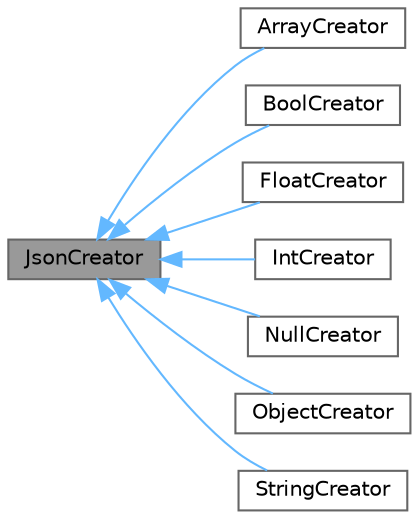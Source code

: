 digraph "JsonCreator"
{
 // LATEX_PDF_SIZE
  bgcolor="transparent";
  edge [fontname=Helvetica,fontsize=10,labelfontname=Helvetica,labelfontsize=10];
  node [fontname=Helvetica,fontsize=10,shape=box,height=0.2,width=0.4];
  rankdir="LR";
  Node1 [id="Node000001",label="JsonCreator",height=0.2,width=0.4,color="gray40", fillcolor="grey60", style="filled", fontcolor="black",tooltip="Base class for all creators."];
  Node1 -> Node2 [id="edge1_Node000001_Node000002",dir="back",color="steelblue1",style="solid",tooltip=" "];
  Node2 [id="Node000002",label="ArrayCreator",height=0.2,width=0.4,color="gray40", fillcolor="white", style="filled",URL="$classArrayCreator.html",tooltip="A concrete implementation of JsonCreator that handles the creation of JSON arrays."];
  Node1 -> Node3 [id="edge2_Node000001_Node000003",dir="back",color="steelblue1",style="solid",tooltip=" "];
  Node3 [id="Node000003",label="BoolCreator",height=0.2,width=0.4,color="gray40", fillcolor="white", style="filled",URL="$classBoolCreator.html",tooltip="A concrete implementation of JsonCreator that handles the creation of boolean JSON values."];
  Node1 -> Node4 [id="edge3_Node000001_Node000004",dir="back",color="steelblue1",style="solid",tooltip=" "];
  Node4 [id="Node000004",label="FloatCreator",height=0.2,width=0.4,color="gray40", fillcolor="white", style="filled",URL="$classFloatCreator.html",tooltip="A concrete implementation of JsonCreator that handles the creation of floating JSON values."];
  Node1 -> Node5 [id="edge4_Node000001_Node000005",dir="back",color="steelblue1",style="solid",tooltip=" "];
  Node5 [id="Node000005",label="IntCreator",height=0.2,width=0.4,color="gray40", fillcolor="white", style="filled",URL="$classIntCreator.html",tooltip="A concrete implementation of JsonCreator that handles the creation of integer JSON values."];
  Node1 -> Node6 [id="edge5_Node000001_Node000006",dir="back",color="steelblue1",style="solid",tooltip=" "];
  Node6 [id="Node000006",label="NullCreator",height=0.2,width=0.4,color="gray40", fillcolor="white", style="filled",URL="$classNullCreator.html",tooltip="A concrete implementation of JsonCreator that handles the creation of null JSON values."];
  Node1 -> Node7 [id="edge6_Node000001_Node000007",dir="back",color="steelblue1",style="solid",tooltip=" "];
  Node7 [id="Node000007",label="ObjectCreator",height=0.2,width=0.4,color="gray40", fillcolor="white", style="filled",URL="$classObjectCreator.html",tooltip="A concrete implementation of JsonCreator that handles the creation of object JSON values."];
  Node1 -> Node8 [id="edge7_Node000001_Node000008",dir="back",color="steelblue1",style="solid",tooltip=" "];
  Node8 [id="Node000008",label="StringCreator",height=0.2,width=0.4,color="gray40", fillcolor="white", style="filled",URL="$classStringCreator.html",tooltip="A concrete implementation of JsonCreator that handles the creation of string JSON values."];
}
